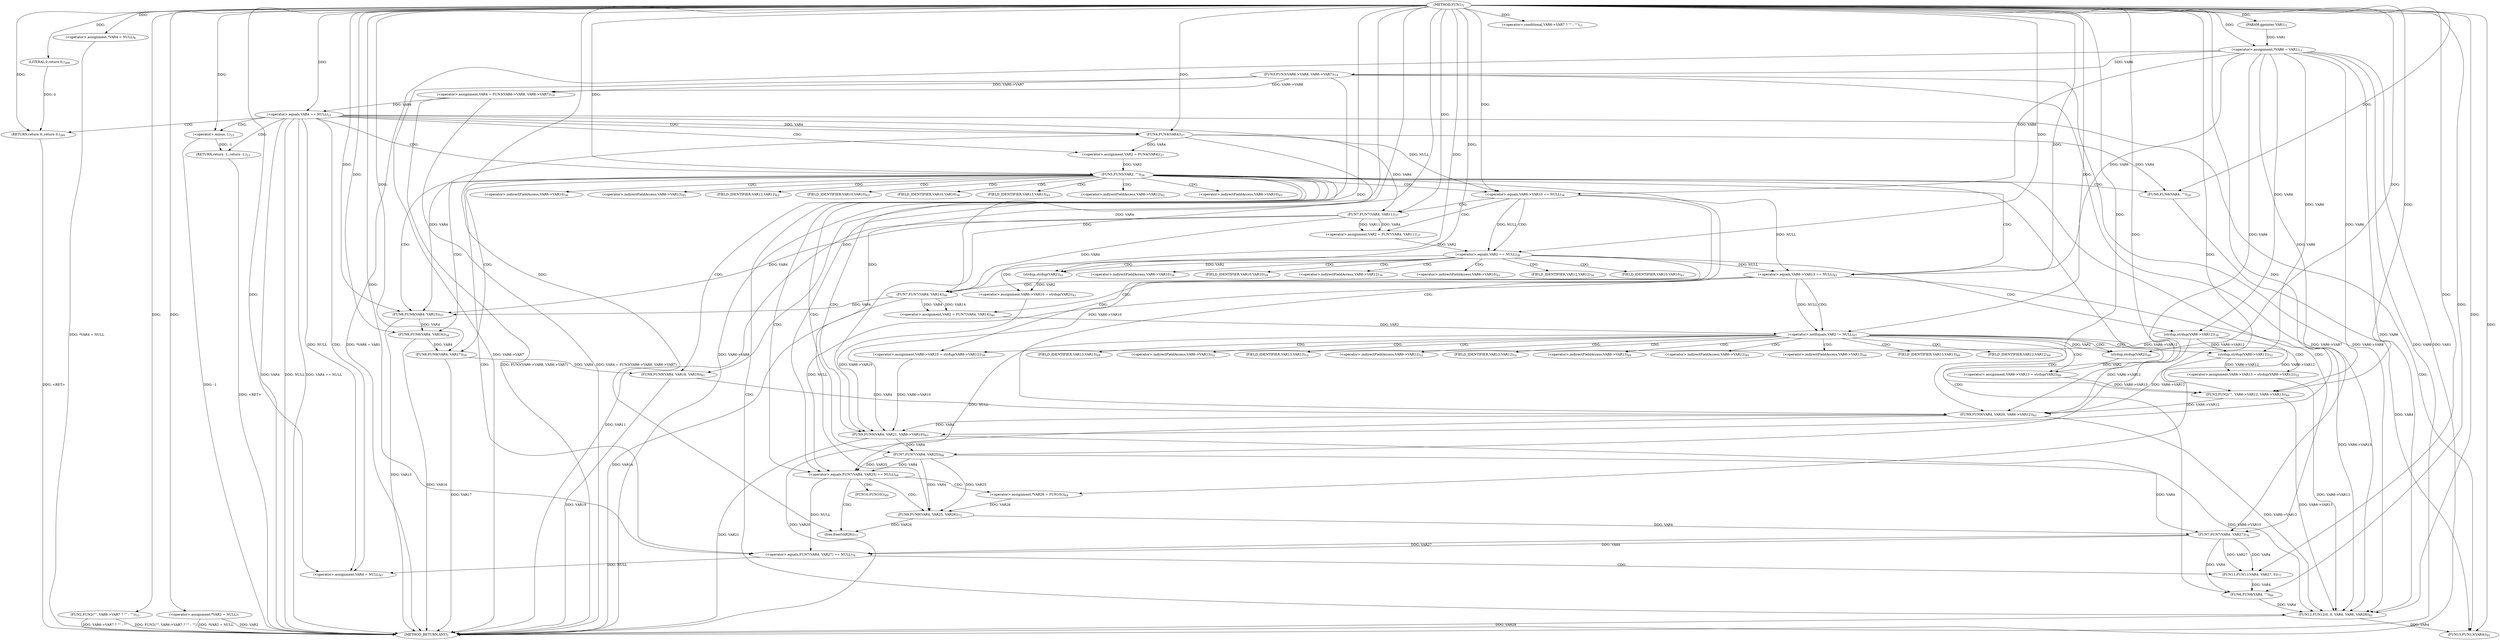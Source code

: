 digraph "FUN1" {  
"8" [label = <(METHOD,FUN1)<SUB>1</SUB>> ]
"205" [label = <(METHOD_RETURN,ANY)<SUB>1</SUB>> ]
"9" [label = <(PARAM,gpointer VAR1)<SUB>1</SUB>> ]
"12" [label = <(&lt;operator&gt;.assignment,*VAR2 = NULL)<SUB>7</SUB>> ]
"16" [label = <(&lt;operator&gt;.assignment,*VAR4 = NULL)<SUB>9</SUB>> ]
"20" [label = <(&lt;operator&gt;.assignment,*VAR6 = VAR1)<SUB>11</SUB>> ]
"23" [label = <(FUN2,FUN2(&quot;&quot;, VAR6-&gt;VAR7 ? &quot;&quot; : &quot;&quot;))<SUB>15</SUB>> ]
"31" [label = <(&lt;operator&gt;.assignment,VAR4 = FUN3(VAR6-&gt;VAR8, VAR6-&gt;VAR7))<SUB>19</SUB>> ]
"48" [label = <(&lt;operator&gt;.assignment,VAR2 = FUN4(VAR4))<SUB>27</SUB>> ]
"135" [label = <(FUN8,FUN8(VAR4, VAR15))<SUB>57</SUB>> ]
"138" [label = <(FUN8,FUN8(VAR4, VAR16))<SUB>58</SUB>> ]
"141" [label = <(FUN8,FUN8(VAR4, VAR17))<SUB>59</SUB>> ]
"144" [label = <(FUN9,FUN9(VAR4, VAR18, VAR19))<SUB>61</SUB>> ]
"148" [label = <(FUN9,FUN9(VAR4, VAR20, VAR6-&gt;VAR12))<SUB>62</SUB>> ]
"154" [label = <(FUN9,FUN9(VAR4, VAR21, VAR6-&gt;VAR10))<SUB>63</SUB>> ]
"188" [label = <(FUN6,FUN6(VAR4, &quot;&quot;))<SUB>80</SUB>> ]
"191" [label = <(FUN12,FUN12(0, 0, VAR4, VAR6, VAR28))<SUB>81</SUB>> ]
"198" [label = <(FUN13,FUN13(VAR4))<SUB>85</SUB>> ]
"200" [label = <(&lt;operator&gt;.assignment,VAR4 = NULL)<SUB>87</SUB>> ]
"203" [label = <(RETURN,return 0;,return 0;)<SUB>266</SUB>> ]
"41" [label = <(&lt;operator&gt;.equals,VAR4 == NULL)<SUB>21</SUB>> ]
"53" [label = <(FUN5,FUN5(VAR2, &quot;&quot;))<SUB>28</SUB>> ]
"62" [label = <(&lt;operator&gt;.equals,VAR6-&gt;VAR10 == NULL)<SUB>36</SUB>> ]
"95" [label = <(&lt;operator&gt;.equals,VAR6-&gt;VAR13 == NULL)<SUB>45</SUB>> ]
"161" [label = <(&lt;operator&gt;.equals,FUN7(VAR4, VAR25) == NULL)<SUB>68</SUB>> ]
"178" [label = <(&lt;operator&gt;.equals,FUN7(VAR4, VAR27) == NULL)<SUB>76</SUB>> ]
"204" [label = <(LITERAL,0,return 0;)<SUB>266</SUB>> ]
"25" [label = <(&lt;operator&gt;.conditional,VAR6-&gt;VAR7 ? &quot;&quot; : &quot;&quot;)<SUB>15</SUB>> ]
"33" [label = <(FUN3,FUN3(VAR6-&gt;VAR8, VAR6-&gt;VAR7))<SUB>19</SUB>> ]
"45" [label = <(RETURN,return -1;,return -1;)<SUB>23</SUB>> ]
"50" [label = <(FUN4,FUN4(VAR4))<SUB>27</SUB>> ]
"57" [label = <(FUN6,FUN6(VAR4, &quot;&quot;))<SUB>29</SUB>> ]
"68" [label = <(&lt;operator&gt;.assignment,VAR2 = FUN7(VAR4, VAR11))<SUB>37</SUB>> ]
"101" [label = <(&lt;operator&gt;.assignment,VAR2 = FUN7(VAR4, VAR14))<SUB>46</SUB>> ]
"168" [label = <(&lt;operator&gt;.assignment,*VAR26 = FUN10())<SUB>69</SUB>> ]
"171" [label = <(FUN9,FUN9(VAR4, VAR25, VAR26))<SUB>72</SUB>> ]
"175" [label = <(free,free(VAR26))<SUB>73</SUB>> ]
"184" [label = <(FUN11,FUN11(VAR4, VAR27, 0))<SUB>77</SUB>> ]
"46" [label = <(&lt;operator&gt;.minus,-1)<SUB>23</SUB>> ]
"74" [label = <(&lt;operator&gt;.equals,VAR2 == NULL)<SUB>38</SUB>> ]
"107" [label = <(&lt;operator&gt;.notEquals,VAR2 != NULL)<SUB>47</SUB>> ]
"162" [label = <(FUN7,FUN7(VAR4, VAR25))<SUB>68</SUB>> ]
"179" [label = <(FUN7,FUN7(VAR4, VAR27))<SUB>76</SUB>> ]
"70" [label = <(FUN7,FUN7(VAR4, VAR11))<SUB>37</SUB>> ]
"78" [label = <(&lt;operator&gt;.assignment,VAR6-&gt;VAR10 = strdup(VAR6-&gt;VAR12))<SUB>39</SUB>> ]
"103" [label = <(FUN7,FUN7(VAR4, VAR14))<SUB>46</SUB>> ]
"111" [label = <(&lt;operator&gt;.assignment,VAR6-&gt;VAR13 = strdup(VAR2))<SUB>48</SUB>> ]
"117" [label = <(FUN2,FUN2(&quot;&quot;, VAR6-&gt;VAR12, VAR6-&gt;VAR13))<SUB>49</SUB>> ]
"88" [label = <(&lt;operator&gt;.assignment,VAR6-&gt;VAR10 = strdup(VAR2))<SUB>41</SUB>> ]
"127" [label = <(&lt;operator&gt;.assignment,VAR6-&gt;VAR13 = strdup(VAR6-&gt;VAR12))<SUB>52</SUB>> ]
"82" [label = <(strdup,strdup(VAR6-&gt;VAR12))<SUB>39</SUB>> ]
"115" [label = <(strdup,strdup(VAR2))<SUB>48</SUB>> ]
"92" [label = <(strdup,strdup(VAR2))<SUB>41</SUB>> ]
"131" [label = <(strdup,strdup(VAR6-&gt;VAR12))<SUB>52</SUB>> ]
"151" [label = <(&lt;operator&gt;.indirectFieldAccess,VAR6-&gt;VAR12)<SUB>62</SUB>> ]
"157" [label = <(&lt;operator&gt;.indirectFieldAccess,VAR6-&gt;VAR10)<SUB>63</SUB>> ]
"63" [label = <(&lt;operator&gt;.indirectFieldAccess,VAR6-&gt;VAR10)<SUB>36</SUB>> ]
"96" [label = <(&lt;operator&gt;.indirectFieldAccess,VAR6-&gt;VAR13)<SUB>45</SUB>> ]
"153" [label = <(FIELD_IDENTIFIER,VAR12,VAR12)<SUB>62</SUB>> ]
"159" [label = <(FIELD_IDENTIFIER,VAR10,VAR10)<SUB>63</SUB>> ]
"65" [label = <(FIELD_IDENTIFIER,VAR10,VAR10)<SUB>36</SUB>> ]
"98" [label = <(FIELD_IDENTIFIER,VAR13,VAR13)<SUB>45</SUB>> ]
"170" [label = <(FUN10,FUN10())<SUB>69</SUB>> ]
"79" [label = <(&lt;operator&gt;.indirectFieldAccess,VAR6-&gt;VAR10)<SUB>39</SUB>> ]
"112" [label = <(&lt;operator&gt;.indirectFieldAccess,VAR6-&gt;VAR13)<SUB>48</SUB>> ]
"119" [label = <(&lt;operator&gt;.indirectFieldAccess,VAR6-&gt;VAR12)<SUB>49</SUB>> ]
"122" [label = <(&lt;operator&gt;.indirectFieldAccess,VAR6-&gt;VAR13)<SUB>49</SUB>> ]
"81" [label = <(FIELD_IDENTIFIER,VAR10,VAR10)<SUB>39</SUB>> ]
"83" [label = <(&lt;operator&gt;.indirectFieldAccess,VAR6-&gt;VAR12)<SUB>39</SUB>> ]
"89" [label = <(&lt;operator&gt;.indirectFieldAccess,VAR6-&gt;VAR10)<SUB>41</SUB>> ]
"114" [label = <(FIELD_IDENTIFIER,VAR13,VAR13)<SUB>48</SUB>> ]
"121" [label = <(FIELD_IDENTIFIER,VAR12,VAR12)<SUB>49</SUB>> ]
"124" [label = <(FIELD_IDENTIFIER,VAR13,VAR13)<SUB>49</SUB>> ]
"128" [label = <(&lt;operator&gt;.indirectFieldAccess,VAR6-&gt;VAR13)<SUB>52</SUB>> ]
"85" [label = <(FIELD_IDENTIFIER,VAR12,VAR12)<SUB>39</SUB>> ]
"91" [label = <(FIELD_IDENTIFIER,VAR10,VAR10)<SUB>41</SUB>> ]
"130" [label = <(FIELD_IDENTIFIER,VAR13,VAR13)<SUB>52</SUB>> ]
"132" [label = <(&lt;operator&gt;.indirectFieldAccess,VAR6-&gt;VAR12)<SUB>52</SUB>> ]
"134" [label = <(FIELD_IDENTIFIER,VAR12,VAR12)<SUB>52</SUB>> ]
  "45" -> "205"  [ label = "DDG: &lt;RET&gt;"] 
  "203" -> "205"  [ label = "DDG: &lt;RET&gt;"] 
  "12" -> "205"  [ label = "DDG: VAR2"] 
  "12" -> "205"  [ label = "DDG: *VAR2 = NULL"] 
  "16" -> "205"  [ label = "DDG: *VAR4 = NULL"] 
  "20" -> "205"  [ label = "DDG: VAR6"] 
  "20" -> "205"  [ label = "DDG: VAR1"] 
  "20" -> "205"  [ label = "DDG: *VAR6 = VAR1"] 
  "23" -> "205"  [ label = "DDG: VAR6-&gt;VAR7 ? &quot;&quot; : &quot;&quot;"] 
  "23" -> "205"  [ label = "DDG: FUN2(&quot;&quot;, VAR6-&gt;VAR7 ? &quot;&quot; : &quot;&quot;)"] 
  "33" -> "205"  [ label = "DDG: VAR6-&gt;VAR8"] 
  "33" -> "205"  [ label = "DDG: VAR6-&gt;VAR7"] 
  "31" -> "205"  [ label = "DDG: FUN3(VAR6-&gt;VAR8, VAR6-&gt;VAR7)"] 
  "31" -> "205"  [ label = "DDG: VAR4 = FUN3(VAR6-&gt;VAR8, VAR6-&gt;VAR7)"] 
  "41" -> "205"  [ label = "DDG: VAR4"] 
  "41" -> "205"  [ label = "DDG: NULL"] 
  "41" -> "205"  [ label = "DDG: VAR4 == NULL"] 
  "46" -> "205"  [ label = "DDG: -1"] 
  "148" -> "205"  [ label = "DDG: VAR20"] 
  "70" -> "205"  [ label = "DDG: VAR11"] 
  "135" -> "205"  [ label = "DDG: VAR15"] 
  "191" -> "205"  [ label = "DDG: VAR28"] 
  "144" -> "205"  [ label = "DDG: VAR19"] 
  "103" -> "205"  [ label = "DDG: VAR14"] 
  "141" -> "205"  [ label = "DDG: VAR17"] 
  "154" -> "205"  [ label = "DDG: VAR21"] 
  "138" -> "205"  [ label = "DDG: VAR16"] 
  "8" -> "9"  [ label = "DDG: "] 
  "8" -> "12"  [ label = "DDG: "] 
  "8" -> "16"  [ label = "DDG: "] 
  "9" -> "20"  [ label = "DDG: VAR1"] 
  "8" -> "20"  [ label = "DDG: "] 
  "33" -> "31"  [ label = "DDG: VAR6-&gt;VAR8"] 
  "33" -> "31"  [ label = "DDG: VAR6-&gt;VAR7"] 
  "50" -> "48"  [ label = "DDG: VAR4"] 
  "41" -> "200"  [ label = "DDG: NULL"] 
  "178" -> "200"  [ label = "DDG: NULL"] 
  "8" -> "200"  [ label = "DDG: "] 
  "204" -> "203"  [ label = "DDG: 0"] 
  "8" -> "203"  [ label = "DDG: "] 
  "8" -> "23"  [ label = "DDG: "] 
  "50" -> "135"  [ label = "DDG: VAR4"] 
  "70" -> "135"  [ label = "DDG: VAR4"] 
  "103" -> "135"  [ label = "DDG: VAR4"] 
  "8" -> "135"  [ label = "DDG: "] 
  "135" -> "138"  [ label = "DDG: VAR4"] 
  "8" -> "138"  [ label = "DDG: "] 
  "138" -> "141"  [ label = "DDG: VAR4"] 
  "8" -> "141"  [ label = "DDG: "] 
  "141" -> "144"  [ label = "DDG: VAR4"] 
  "8" -> "144"  [ label = "DDG: "] 
  "144" -> "148"  [ label = "DDG: VAR4"] 
  "8" -> "148"  [ label = "DDG: "] 
  "20" -> "148"  [ label = "DDG: VAR6"] 
  "82" -> "148"  [ label = "DDG: VAR6-&gt;VAR12"] 
  "131" -> "148"  [ label = "DDG: VAR6-&gt;VAR12"] 
  "117" -> "148"  [ label = "DDG: VAR6-&gt;VAR12"] 
  "148" -> "154"  [ label = "DDG: VAR4"] 
  "8" -> "154"  [ label = "DDG: "] 
  "20" -> "154"  [ label = "DDG: VAR6"] 
  "62" -> "154"  [ label = "DDG: VAR6-&gt;VAR10"] 
  "88" -> "154"  [ label = "DDG: VAR6-&gt;VAR10"] 
  "78" -> "154"  [ label = "DDG: VAR6-&gt;VAR10"] 
  "179" -> "188"  [ label = "DDG: VAR4"] 
  "184" -> "188"  [ label = "DDG: VAR4"] 
  "8" -> "188"  [ label = "DDG: "] 
  "8" -> "191"  [ label = "DDG: "] 
  "188" -> "191"  [ label = "DDG: VAR4"] 
  "20" -> "191"  [ label = "DDG: VAR6"] 
  "33" -> "191"  [ label = "DDG: VAR6-&gt;VAR8"] 
  "33" -> "191"  [ label = "DDG: VAR6-&gt;VAR7"] 
  "95" -> "191"  [ label = "DDG: VAR6-&gt;VAR13"] 
  "127" -> "191"  [ label = "DDG: VAR6-&gt;VAR13"] 
  "117" -> "191"  [ label = "DDG: VAR6-&gt;VAR13"] 
  "148" -> "191"  [ label = "DDG: VAR6-&gt;VAR12"] 
  "154" -> "191"  [ label = "DDG: VAR6-&gt;VAR10"] 
  "191" -> "198"  [ label = "DDG: VAR4"] 
  "57" -> "198"  [ label = "DDG: VAR4"] 
  "8" -> "198"  [ label = "DDG: "] 
  "8" -> "204"  [ label = "DDG: "] 
  "8" -> "25"  [ label = "DDG: "] 
  "20" -> "33"  [ label = "DDG: VAR6"] 
  "31" -> "41"  [ label = "DDG: VAR4"] 
  "8" -> "41"  [ label = "DDG: "] 
  "46" -> "45"  [ label = "DDG: -1"] 
  "41" -> "50"  [ label = "DDG: VAR4"] 
  "8" -> "50"  [ label = "DDG: "] 
  "48" -> "53"  [ label = "DDG: VAR2"] 
  "8" -> "53"  [ label = "DDG: "] 
  "20" -> "62"  [ label = "DDG: VAR6"] 
  "41" -> "62"  [ label = "DDG: NULL"] 
  "8" -> "62"  [ label = "DDG: "] 
  "70" -> "68"  [ label = "DDG: VAR4"] 
  "70" -> "68"  [ label = "DDG: VAR11"] 
  "20" -> "95"  [ label = "DDG: VAR6"] 
  "62" -> "95"  [ label = "DDG: NULL"] 
  "74" -> "95"  [ label = "DDG: NULL"] 
  "8" -> "95"  [ label = "DDG: "] 
  "103" -> "101"  [ label = "DDG: VAR4"] 
  "103" -> "101"  [ label = "DDG: VAR14"] 
  "162" -> "161"  [ label = "DDG: VAR4"] 
  "162" -> "161"  [ label = "DDG: VAR25"] 
  "95" -> "161"  [ label = "DDG: NULL"] 
  "107" -> "161"  [ label = "DDG: NULL"] 
  "8" -> "161"  [ label = "DDG: "] 
  "8" -> "168"  [ label = "DDG: "] 
  "179" -> "178"  [ label = "DDG: VAR4"] 
  "179" -> "178"  [ label = "DDG: VAR27"] 
  "161" -> "178"  [ label = "DDG: NULL"] 
  "8" -> "178"  [ label = "DDG: "] 
  "50" -> "57"  [ label = "DDG: VAR4"] 
  "8" -> "57"  [ label = "DDG: "] 
  "154" -> "162"  [ label = "DDG: VAR4"] 
  "8" -> "162"  [ label = "DDG: "] 
  "162" -> "171"  [ label = "DDG: VAR4"] 
  "8" -> "171"  [ label = "DDG: "] 
  "162" -> "171"  [ label = "DDG: VAR25"] 
  "168" -> "171"  [ label = "DDG: VAR26"] 
  "171" -> "175"  [ label = "DDG: VAR26"] 
  "8" -> "175"  [ label = "DDG: "] 
  "162" -> "179"  [ label = "DDG: VAR4"] 
  "171" -> "179"  [ label = "DDG: VAR4"] 
  "8" -> "179"  [ label = "DDG: "] 
  "179" -> "184"  [ label = "DDG: VAR4"] 
  "8" -> "184"  [ label = "DDG: "] 
  "179" -> "184"  [ label = "DDG: VAR27"] 
  "8" -> "46"  [ label = "DDG: "] 
  "50" -> "70"  [ label = "DDG: VAR4"] 
  "8" -> "70"  [ label = "DDG: "] 
  "68" -> "74"  [ label = "DDG: VAR2"] 
  "8" -> "74"  [ label = "DDG: "] 
  "62" -> "74"  [ label = "DDG: NULL"] 
  "82" -> "78"  [ label = "DDG: VAR6-&gt;VAR12"] 
  "50" -> "103"  [ label = "DDG: VAR4"] 
  "70" -> "103"  [ label = "DDG: VAR4"] 
  "8" -> "103"  [ label = "DDG: "] 
  "101" -> "107"  [ label = "DDG: VAR2"] 
  "8" -> "107"  [ label = "DDG: "] 
  "95" -> "107"  [ label = "DDG: NULL"] 
  "115" -> "111"  [ label = "DDG: VAR2"] 
  "92" -> "88"  [ label = "DDG: VAR2"] 
  "8" -> "117"  [ label = "DDG: "] 
  "20" -> "117"  [ label = "DDG: VAR6"] 
  "82" -> "117"  [ label = "DDG: VAR6-&gt;VAR12"] 
  "111" -> "117"  [ label = "DDG: VAR6-&gt;VAR13"] 
  "131" -> "127"  [ label = "DDG: VAR6-&gt;VAR12"] 
  "20" -> "82"  [ label = "DDG: VAR6"] 
  "107" -> "115"  [ label = "DDG: VAR2"] 
  "8" -> "115"  [ label = "DDG: "] 
  "74" -> "92"  [ label = "DDG: VAR2"] 
  "8" -> "92"  [ label = "DDG: "] 
  "20" -> "131"  [ label = "DDG: VAR6"] 
  "82" -> "131"  [ label = "DDG: VAR6-&gt;VAR12"] 
  "41" -> "198"  [ label = "CDG: "] 
  "41" -> "50"  [ label = "CDG: "] 
  "41" -> "48"  [ label = "CDG: "] 
  "41" -> "46"  [ label = "CDG: "] 
  "41" -> "45"  [ label = "CDG: "] 
  "41" -> "200"  [ label = "CDG: "] 
  "41" -> "53"  [ label = "CDG: "] 
  "41" -> "203"  [ label = "CDG: "] 
  "53" -> "96"  [ label = "CDG: "] 
  "53" -> "188"  [ label = "CDG: "] 
  "53" -> "57"  [ label = "CDG: "] 
  "53" -> "98"  [ label = "CDG: "] 
  "53" -> "154"  [ label = "CDG: "] 
  "53" -> "161"  [ label = "CDG: "] 
  "53" -> "179"  [ label = "CDG: "] 
  "53" -> "178"  [ label = "CDG: "] 
  "53" -> "151"  [ label = "CDG: "] 
  "53" -> "95"  [ label = "CDG: "] 
  "53" -> "162"  [ label = "CDG: "] 
  "53" -> "153"  [ label = "CDG: "] 
  "53" -> "144"  [ label = "CDG: "] 
  "53" -> "138"  [ label = "CDG: "] 
  "53" -> "191"  [ label = "CDG: "] 
  "53" -> "148"  [ label = "CDG: "] 
  "53" -> "141"  [ label = "CDG: "] 
  "53" -> "65"  [ label = "CDG: "] 
  "53" -> "157"  [ label = "CDG: "] 
  "53" -> "159"  [ label = "CDG: "] 
  "53" -> "135"  [ label = "CDG: "] 
  "53" -> "63"  [ label = "CDG: "] 
  "53" -> "62"  [ label = "CDG: "] 
  "62" -> "68"  [ label = "CDG: "] 
  "62" -> "74"  [ label = "CDG: "] 
  "62" -> "70"  [ label = "CDG: "] 
  "95" -> "107"  [ label = "CDG: "] 
  "95" -> "103"  [ label = "CDG: "] 
  "95" -> "101"  [ label = "CDG: "] 
  "161" -> "168"  [ label = "CDG: "] 
  "161" -> "170"  [ label = "CDG: "] 
  "161" -> "171"  [ label = "CDG: "] 
  "161" -> "175"  [ label = "CDG: "] 
  "178" -> "184"  [ label = "CDG: "] 
  "74" -> "81"  [ label = "CDG: "] 
  "74" -> "85"  [ label = "CDG: "] 
  "74" -> "92"  [ label = "CDG: "] 
  "74" -> "91"  [ label = "CDG: "] 
  "74" -> "79"  [ label = "CDG: "] 
  "74" -> "88"  [ label = "CDG: "] 
  "74" -> "89"  [ label = "CDG: "] 
  "74" -> "82"  [ label = "CDG: "] 
  "74" -> "83"  [ label = "CDG: "] 
  "74" -> "78"  [ label = "CDG: "] 
  "107" -> "115"  [ label = "CDG: "] 
  "107" -> "128"  [ label = "CDG: "] 
  "107" -> "114"  [ label = "CDG: "] 
  "107" -> "131"  [ label = "CDG: "] 
  "107" -> "132"  [ label = "CDG: "] 
  "107" -> "119"  [ label = "CDG: "] 
  "107" -> "121"  [ label = "CDG: "] 
  "107" -> "112"  [ label = "CDG: "] 
  "107" -> "134"  [ label = "CDG: "] 
  "107" -> "130"  [ label = "CDG: "] 
  "107" -> "127"  [ label = "CDG: "] 
  "107" -> "111"  [ label = "CDG: "] 
  "107" -> "122"  [ label = "CDG: "] 
  "107" -> "117"  [ label = "CDG: "] 
  "107" -> "124"  [ label = "CDG: "] 
}
